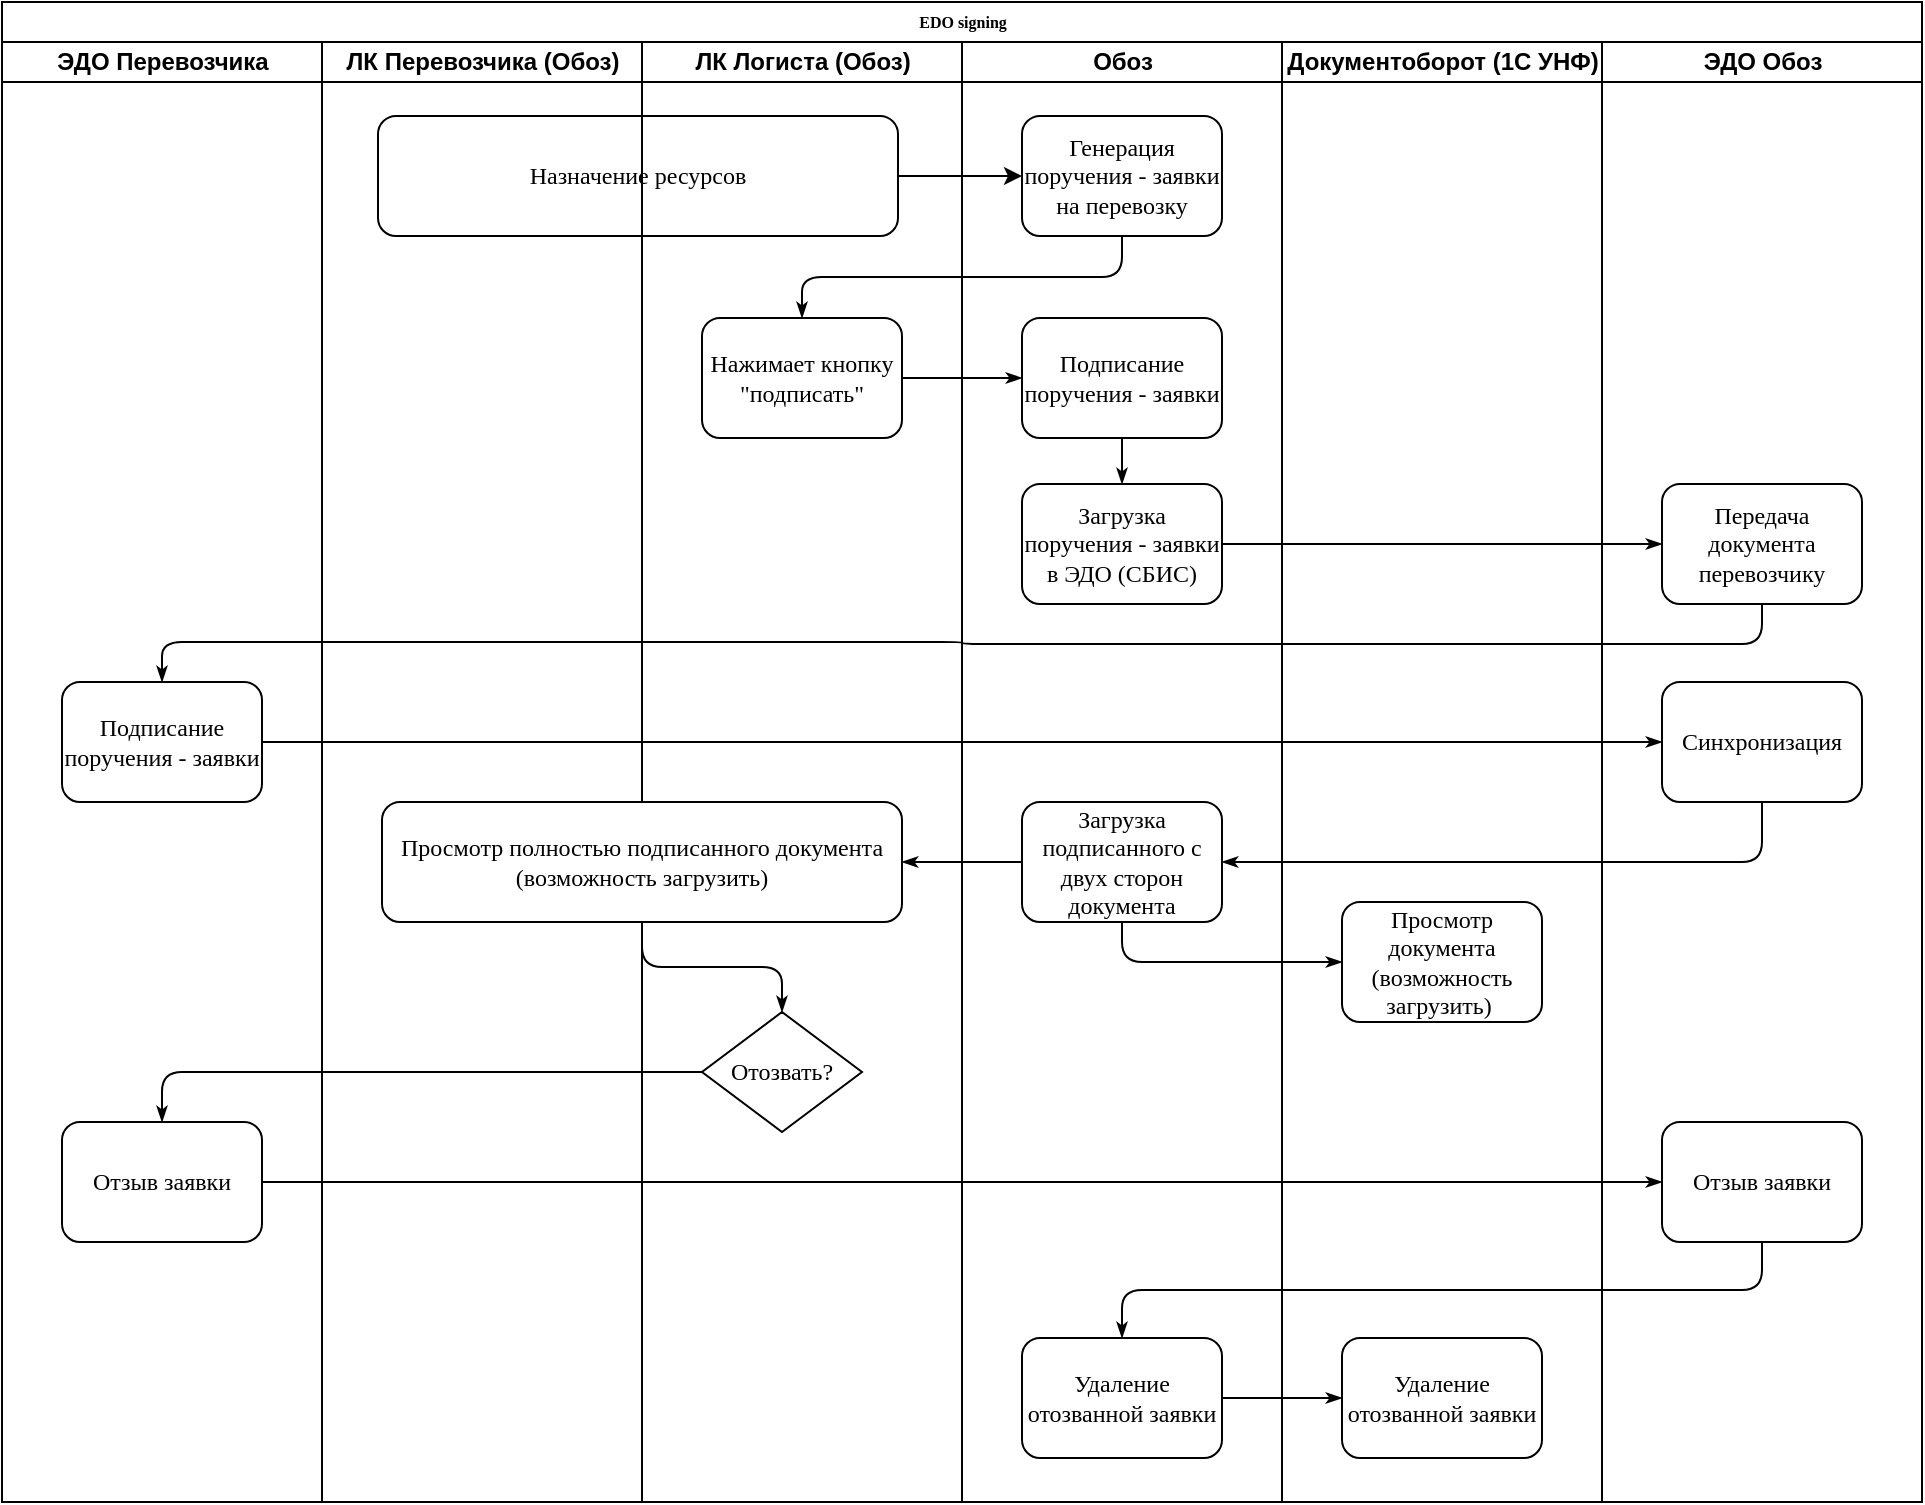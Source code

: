 <mxfile version="20.5.1" type="github" pages="3">
  <diagram name="orders_edo_signing" id="74e2e168-ea6b-b213-b513-2b3c1d86103e">
    <mxGraphModel dx="1296" dy="1577" grid="1" gridSize="10" guides="1" tooltips="1" connect="1" arrows="1" fold="1" page="1" pageScale="1" pageWidth="1169" pageHeight="827" background="none" math="0" shadow="0">
      <root>
        <mxCell id="0" />
        <mxCell id="1" parent="0" />
        <mxCell id="77e6c97f196da883-1" value="EDO signing" style="swimlane;html=1;childLayout=stackLayout;startSize=20;rounded=0;shadow=0;labelBackgroundColor=none;strokeWidth=1;fontFamily=Verdana;fontSize=8;align=center;" parent="1" vertex="1">
          <mxGeometry x="240" y="-80" width="960" height="750" as="geometry">
            <mxRectangle x="70" y="40" width="90" height="20" as="alternateBounds" />
          </mxGeometry>
        </mxCell>
        <mxCell id="77e6c97f196da883-2" value="ЭДО Перевозчика" style="swimlane;html=1;startSize=20;" parent="77e6c97f196da883-1" vertex="1">
          <mxGeometry y="20" width="160" height="730" as="geometry" />
        </mxCell>
        <mxCell id="vTkwh2unY7aWWMfsaFMg-10" value="&lt;span style=&quot;font-size: 12px;&quot;&gt;Подписание поручения - заявки&lt;/span&gt;" style="rounded=1;whiteSpace=wrap;html=1;shadow=0;labelBackgroundColor=none;strokeWidth=1;fontFamily=Verdana;fontSize=8;align=center;" vertex="1" parent="77e6c97f196da883-2">
          <mxGeometry x="30" y="320" width="100" height="60" as="geometry" />
        </mxCell>
        <mxCell id="vTkwh2unY7aWWMfsaFMg-17" value="&lt;span style=&quot;font-size: 12px;&quot;&gt;Отзыв заявки&lt;/span&gt;" style="rounded=1;whiteSpace=wrap;html=1;shadow=0;labelBackgroundColor=none;strokeWidth=1;fontFamily=Verdana;fontSize=8;align=center;" vertex="1" parent="77e6c97f196da883-2">
          <mxGeometry x="30" y="540" width="100" height="60" as="geometry" />
        </mxCell>
        <mxCell id="77e6c97f196da883-39" style="edgeStyle=orthogonalEdgeStyle;rounded=1;html=1;labelBackgroundColor=none;startArrow=none;startFill=0;startSize=5;endArrow=classicThin;endFill=1;endSize=5;jettySize=auto;orthogonalLoop=1;strokeWidth=1;fontFamily=Verdana;fontSize=8;exitX=1;exitY=0.5;exitDx=0;exitDy=0;entryX=0;entryY=0.5;entryDx=0;entryDy=0;" parent="77e6c97f196da883-1" source="vTkwh2unY7aWWMfsaFMg-10" target="77e6c97f196da883-21" edge="1">
          <mxGeometry relative="1" as="geometry" />
        </mxCell>
        <mxCell id="77e6c97f196da883-3" value="ЛК Перевозчика (Обоз)" style="swimlane;html=1;startSize=20;" parent="77e6c97f196da883-1" vertex="1">
          <mxGeometry x="160" y="20" width="160" height="730" as="geometry" />
        </mxCell>
        <mxCell id="77e6c97f196da883-11" value="&lt;font style=&quot;font-size: 12px;&quot;&gt;Назначение ресурсов&lt;/font&gt;" style="rounded=1;whiteSpace=wrap;html=1;shadow=0;labelBackgroundColor=none;strokeWidth=1;fontFamily=Verdana;fontSize=8;align=center;" parent="77e6c97f196da883-3" vertex="1">
          <mxGeometry x="28" y="37" width="260" height="60" as="geometry" />
        </mxCell>
        <mxCell id="77e6c97f196da883-4" value="ЛК Логиста (Обоз)" style="swimlane;html=1;startSize=20;" parent="77e6c97f196da883-1" vertex="1">
          <mxGeometry x="320" y="20" width="160" height="730" as="geometry" />
        </mxCell>
        <mxCell id="vTkwh2unY7aWWMfsaFMg-4" value="&lt;span style=&quot;font-size: 12px;&quot;&gt;Нажимает кнопку &quot;подписать&quot;&lt;/span&gt;" style="rounded=1;whiteSpace=wrap;html=1;shadow=0;labelBackgroundColor=none;strokeWidth=1;fontFamily=Verdana;fontSize=8;align=center;" vertex="1" parent="77e6c97f196da883-4">
          <mxGeometry x="30" y="138" width="100" height="60" as="geometry" />
        </mxCell>
        <mxCell id="vTkwh2unY7aWWMfsaFMg-14" value="&lt;font style=&quot;font-size: 12px;&quot;&gt;Просмотр полностью подписанного документа (возможность загрузить)&lt;/font&gt;" style="rounded=1;whiteSpace=wrap;html=1;shadow=0;labelBackgroundColor=none;strokeWidth=1;fontFamily=Verdana;fontSize=8;align=center;" vertex="1" parent="77e6c97f196da883-4">
          <mxGeometry x="-130" y="380" width="260" height="60" as="geometry" />
        </mxCell>
        <mxCell id="77e6c97f196da883-20" value="&lt;font style=&quot;font-size: 12px;&quot;&gt;Отозвать?&lt;/font&gt;" style="rhombus;whiteSpace=wrap;html=1;rounded=0;shadow=0;labelBackgroundColor=none;strokeWidth=1;fontFamily=Verdana;fontSize=8;align=center;" parent="77e6c97f196da883-4" vertex="1">
          <mxGeometry x="30" y="485" width="80" height="60" as="geometry" />
        </mxCell>
        <mxCell id="77e6c97f196da883-36" style="edgeStyle=orthogonalEdgeStyle;rounded=1;html=1;labelBackgroundColor=none;startArrow=none;startFill=0;startSize=5;endArrow=classicThin;endFill=1;endSize=5;jettySize=auto;orthogonalLoop=1;strokeWidth=1;fontFamily=Verdana;fontSize=8" parent="77e6c97f196da883-4" source="vTkwh2unY7aWWMfsaFMg-14" target="77e6c97f196da883-20" edge="1">
          <mxGeometry relative="1" as="geometry">
            <mxPoint x="240.0" y="620" as="sourcePoint" />
          </mxGeometry>
        </mxCell>
        <mxCell id="77e6c97f196da883-5" value="Обоз" style="swimlane;html=1;startSize=20;" parent="77e6c97f196da883-1" vertex="1">
          <mxGeometry x="480" y="20" width="160" height="730" as="geometry" />
        </mxCell>
        <mxCell id="77e6c97f196da883-9" value="&lt;font style=&quot;font-size: 12px;&quot;&gt;Генерация поручения - заявки на перевозку&lt;/font&gt;" style="rounded=1;whiteSpace=wrap;html=1;shadow=0;labelBackgroundColor=none;strokeWidth=1;fontFamily=Verdana;fontSize=8;align=center;" parent="77e6c97f196da883-5" vertex="1">
          <mxGeometry x="30" y="37" width="100" height="60" as="geometry" />
        </mxCell>
        <mxCell id="vTkwh2unY7aWWMfsaFMg-7" value="&lt;span style=&quot;font-size: 12px;&quot;&gt;Подписание поручения - заявки&lt;/span&gt;" style="rounded=1;whiteSpace=wrap;html=1;shadow=0;labelBackgroundColor=none;strokeWidth=1;fontFamily=Verdana;fontSize=8;align=center;" vertex="1" parent="77e6c97f196da883-5">
          <mxGeometry x="30" y="138" width="100" height="60" as="geometry" />
        </mxCell>
        <mxCell id="vTkwh2unY7aWWMfsaFMg-8" value="&lt;span style=&quot;font-size: 12px;&quot;&gt;Загрузка поручения - заявки в ЭДО (СБИС)&lt;/span&gt;" style="rounded=1;whiteSpace=wrap;html=1;shadow=0;labelBackgroundColor=none;strokeWidth=1;fontFamily=Verdana;fontSize=8;align=center;" vertex="1" parent="77e6c97f196da883-5">
          <mxGeometry x="30" y="221" width="100" height="60" as="geometry" />
        </mxCell>
        <mxCell id="vTkwh2unY7aWWMfsaFMg-9" style="edgeStyle=orthogonalEdgeStyle;rounded=1;html=1;labelBackgroundColor=none;startArrow=none;startFill=0;startSize=5;endArrow=classicThin;endFill=1;endSize=5;jettySize=auto;orthogonalLoop=1;strokeWidth=1;fontFamily=Verdana;fontSize=8;entryX=0.5;entryY=0;entryDx=0;entryDy=0;exitX=0.5;exitY=1;exitDx=0;exitDy=0;" edge="1" parent="77e6c97f196da883-5" source="vTkwh2unY7aWWMfsaFMg-7" target="vTkwh2unY7aWWMfsaFMg-8">
          <mxGeometry relative="1" as="geometry">
            <mxPoint x="80" y="210" as="sourcePoint" />
            <mxPoint x="40" y="178" as="targetPoint" />
          </mxGeometry>
        </mxCell>
        <mxCell id="77e6c97f196da883-24" value="&lt;font style=&quot;font-size: 12px;&quot;&gt;Загрузка подписанного с двух сторон документа&lt;/font&gt;" style="rounded=1;whiteSpace=wrap;html=1;shadow=0;labelBackgroundColor=none;strokeWidth=1;fontFamily=Verdana;fontSize=8;align=center;" parent="77e6c97f196da883-5" vertex="1">
          <mxGeometry x="30" y="380" width="100" height="60" as="geometry" />
        </mxCell>
        <mxCell id="vTkwh2unY7aWWMfsaFMg-19" value="&lt;span style=&quot;font-size: 12px;&quot;&gt;Удаление отозванной заявки&lt;/span&gt;" style="rounded=1;whiteSpace=wrap;html=1;shadow=0;labelBackgroundColor=none;strokeWidth=1;fontFamily=Verdana;fontSize=8;align=center;" vertex="1" parent="77e6c97f196da883-5">
          <mxGeometry x="30" y="648" width="100" height="60" as="geometry" />
        </mxCell>
        <mxCell id="77e6c97f196da883-6" value="Документоборот (1С УНФ)" style="swimlane;html=1;startSize=20;" parent="77e6c97f196da883-1" vertex="1">
          <mxGeometry x="640" y="20" width="160" height="730" as="geometry" />
        </mxCell>
        <mxCell id="77e6c97f196da883-23" value="&lt;font style=&quot;font-size: 12px;&quot;&gt;Просмотр документа (возможность загрузить)&amp;nbsp;&lt;/font&gt;" style="rounded=1;whiteSpace=wrap;html=1;shadow=0;labelBackgroundColor=none;strokeWidth=1;fontFamily=Verdana;fontSize=8;align=center;" parent="77e6c97f196da883-6" vertex="1">
          <mxGeometry x="30" y="430" width="100" height="60" as="geometry" />
        </mxCell>
        <mxCell id="vTkwh2unY7aWWMfsaFMg-21" value="&lt;span style=&quot;font-size: 12px;&quot;&gt;Удаление отозванной заявки&lt;/span&gt;" style="rounded=1;whiteSpace=wrap;html=1;shadow=0;labelBackgroundColor=none;strokeWidth=1;fontFamily=Verdana;fontSize=8;align=center;" vertex="1" parent="77e6c97f196da883-6">
          <mxGeometry x="30" y="648" width="100" height="60" as="geometry" />
        </mxCell>
        <mxCell id="vTkwh2unY7aWWMfsaFMg-3" style="edgeStyle=orthogonalEdgeStyle;rounded=0;orthogonalLoop=1;jettySize=auto;html=1;exitX=1;exitY=0.5;exitDx=0;exitDy=0;entryX=0;entryY=0.5;entryDx=0;entryDy=0;fontSize=12;" edge="1" parent="77e6c97f196da883-1" source="77e6c97f196da883-11" target="77e6c97f196da883-9">
          <mxGeometry relative="1" as="geometry" />
        </mxCell>
        <mxCell id="77e6c97f196da883-29" style="edgeStyle=orthogonalEdgeStyle;rounded=1;html=1;labelBackgroundColor=none;startArrow=none;startFill=0;startSize=5;endArrow=classicThin;endFill=1;endSize=5;jettySize=auto;orthogonalLoop=1;strokeWidth=1;fontFamily=Verdana;fontSize=8;exitX=0.5;exitY=1;exitDx=0;exitDy=0;entryX=0.5;entryY=0;entryDx=0;entryDy=0;" parent="77e6c97f196da883-1" source="77e6c97f196da883-9" target="vTkwh2unY7aWWMfsaFMg-4" edge="1">
          <mxGeometry relative="1" as="geometry">
            <mxPoint x="400.048" y="235" as="sourcePoint" />
          </mxGeometry>
        </mxCell>
        <mxCell id="vTkwh2unY7aWWMfsaFMg-6" style="edgeStyle=orthogonalEdgeStyle;rounded=1;html=1;labelBackgroundColor=none;startArrow=none;startFill=0;startSize=5;endArrow=classicThin;endFill=1;endSize=5;jettySize=auto;orthogonalLoop=1;strokeWidth=1;fontFamily=Verdana;fontSize=8;exitX=1;exitY=0.5;exitDx=0;exitDy=0;entryX=0;entryY=0.5;entryDx=0;entryDy=0;" edge="1" parent="77e6c97f196da883-1" source="vTkwh2unY7aWWMfsaFMg-4" target="vTkwh2unY7aWWMfsaFMg-7">
          <mxGeometry relative="1" as="geometry">
            <mxPoint x="410" y="128" as="sourcePoint" />
            <mxPoint x="450" y="350" as="targetPoint" />
          </mxGeometry>
        </mxCell>
        <mxCell id="77e6c97f196da883-37" style="edgeStyle=orthogonalEdgeStyle;rounded=1;html=1;labelBackgroundColor=none;startArrow=none;startFill=0;startSize=5;endArrow=classicThin;endFill=1;endSize=5;jettySize=auto;orthogonalLoop=1;strokeWidth=1;fontFamily=Verdana;fontSize=8;exitX=1;exitY=0.5;exitDx=0;exitDy=0;entryX=0;entryY=0.5;entryDx=0;entryDy=0;" parent="77e6c97f196da883-1" source="vTkwh2unY7aWWMfsaFMg-8" target="vTkwh2unY7aWWMfsaFMg-5" edge="1">
          <mxGeometry relative="1" as="geometry">
            <mxPoint x="720.048" y="480" as="sourcePoint" />
          </mxGeometry>
        </mxCell>
        <mxCell id="77e6c97f196da883-38" style="edgeStyle=orthogonalEdgeStyle;rounded=1;html=1;labelBackgroundColor=none;startArrow=none;startFill=0;startSize=5;endArrow=classicThin;endFill=1;endSize=5;jettySize=auto;orthogonalLoop=1;strokeWidth=1;fontFamily=Verdana;fontSize=8;exitX=0.5;exitY=1;exitDx=0;exitDy=0;entryX=0.5;entryY=0;entryDx=0;entryDy=0;" parent="77e6c97f196da883-1" source="vTkwh2unY7aWWMfsaFMg-5" target="vTkwh2unY7aWWMfsaFMg-10" edge="1">
          <mxGeometry relative="1" as="geometry" />
        </mxCell>
        <mxCell id="77e6c97f196da883-40" style="edgeStyle=orthogonalEdgeStyle;rounded=1;html=1;labelBackgroundColor=none;startArrow=none;startFill=0;startSize=5;endArrow=classicThin;endFill=1;endSize=5;jettySize=auto;orthogonalLoop=1;strokeWidth=1;fontFamily=Verdana;fontSize=8;exitX=0.5;exitY=1;exitDx=0;exitDy=0;" parent="77e6c97f196da883-1" source="77e6c97f196da883-21" target="77e6c97f196da883-24" edge="1">
          <mxGeometry relative="1" as="geometry" />
        </mxCell>
        <mxCell id="vTkwh2unY7aWWMfsaFMg-13" style="edgeStyle=orthogonalEdgeStyle;rounded=1;html=1;labelBackgroundColor=none;startArrow=none;startFill=0;startSize=5;endArrow=classicThin;endFill=1;endSize=5;jettySize=auto;orthogonalLoop=1;strokeWidth=1;fontFamily=Verdana;fontSize=8;exitX=0.5;exitY=1;exitDx=0;exitDy=0;entryX=0;entryY=0.5;entryDx=0;entryDy=0;" edge="1" parent="77e6c97f196da883-1" source="77e6c97f196da883-24" target="77e6c97f196da883-23">
          <mxGeometry relative="1" as="geometry">
            <mxPoint x="890" y="410" as="sourcePoint" />
            <mxPoint x="620.0" y="440" as="targetPoint" />
          </mxGeometry>
        </mxCell>
        <mxCell id="vTkwh2unY7aWWMfsaFMg-15" style="edgeStyle=orthogonalEdgeStyle;rounded=1;html=1;labelBackgroundColor=none;startArrow=none;startFill=0;startSize=5;endArrow=classicThin;endFill=1;endSize=5;jettySize=auto;orthogonalLoop=1;strokeWidth=1;fontFamily=Verdana;fontSize=8;exitX=0;exitY=0.5;exitDx=0;exitDy=0;" edge="1" parent="77e6c97f196da883-1" source="77e6c97f196da883-24" target="vTkwh2unY7aWWMfsaFMg-14">
          <mxGeometry relative="1" as="geometry">
            <mxPoint x="570.0" y="470" as="sourcePoint" />
            <mxPoint x="680.0" y="490" as="targetPoint" />
          </mxGeometry>
        </mxCell>
        <mxCell id="77e6c97f196da883-7" value="ЭДО Обоз" style="swimlane;html=1;startSize=20;" parent="77e6c97f196da883-1" vertex="1">
          <mxGeometry x="800" y="20" width="160" height="730" as="geometry" />
        </mxCell>
        <mxCell id="vTkwh2unY7aWWMfsaFMg-5" value="&lt;span style=&quot;font-size: 12px;&quot;&gt;Передача документа перевозчику&lt;/span&gt;" style="rounded=1;whiteSpace=wrap;html=1;shadow=0;labelBackgroundColor=none;strokeWidth=1;fontFamily=Verdana;fontSize=8;align=center;" vertex="1" parent="77e6c97f196da883-7">
          <mxGeometry x="30" y="221" width="100" height="60" as="geometry" />
        </mxCell>
        <mxCell id="77e6c97f196da883-21" value="&lt;font style=&quot;font-size: 12px;&quot;&gt;Синхронизация&lt;/font&gt;" style="rounded=1;whiteSpace=wrap;html=1;shadow=0;labelBackgroundColor=none;strokeWidth=1;fontFamily=Verdana;fontSize=8;align=center;" parent="77e6c97f196da883-7" vertex="1">
          <mxGeometry x="30" y="320" width="100" height="60" as="geometry" />
        </mxCell>
        <mxCell id="vTkwh2unY7aWWMfsaFMg-16" value="&lt;span style=&quot;font-size: 12px;&quot;&gt;Отзыв заявки&lt;/span&gt;" style="rounded=1;whiteSpace=wrap;html=1;shadow=0;labelBackgroundColor=none;strokeWidth=1;fontFamily=Verdana;fontSize=8;align=center;" vertex="1" parent="77e6c97f196da883-7">
          <mxGeometry x="30" y="540" width="100" height="60" as="geometry" />
        </mxCell>
        <mxCell id="vTkwh2unY7aWWMfsaFMg-18" style="edgeStyle=orthogonalEdgeStyle;rounded=1;html=1;labelBackgroundColor=none;startArrow=none;startFill=0;startSize=5;endArrow=classicThin;endFill=1;endSize=5;jettySize=auto;orthogonalLoop=1;strokeWidth=1;fontFamily=Verdana;fontSize=8;exitX=0;exitY=0.5;exitDx=0;exitDy=0;entryX=0.5;entryY=0;entryDx=0;entryDy=0;" edge="1" parent="77e6c97f196da883-1" source="77e6c97f196da883-20" target="vTkwh2unY7aWWMfsaFMg-17">
          <mxGeometry relative="1" as="geometry">
            <mxPoint x="570.0" y="470" as="sourcePoint" />
            <mxPoint x="680.0" y="490" as="targetPoint" />
          </mxGeometry>
        </mxCell>
        <mxCell id="vTkwh2unY7aWWMfsaFMg-22" style="edgeStyle=orthogonalEdgeStyle;rounded=1;html=1;labelBackgroundColor=none;startArrow=none;startFill=0;startSize=5;endArrow=classicThin;endFill=1;endSize=5;jettySize=auto;orthogonalLoop=1;strokeWidth=1;fontFamily=Verdana;fontSize=8;exitX=1;exitY=0.5;exitDx=0;exitDy=0;entryX=0;entryY=0.5;entryDx=0;entryDy=0;" edge="1" parent="77e6c97f196da883-1" source="vTkwh2unY7aWWMfsaFMg-17" target="vTkwh2unY7aWWMfsaFMg-16">
          <mxGeometry relative="1" as="geometry">
            <mxPoint x="360.0" y="545" as="sourcePoint" />
            <mxPoint x="90" y="570" as="targetPoint" />
          </mxGeometry>
        </mxCell>
        <mxCell id="vTkwh2unY7aWWMfsaFMg-23" style="edgeStyle=orthogonalEdgeStyle;rounded=1;html=1;labelBackgroundColor=none;startArrow=none;startFill=0;startSize=5;endArrow=classicThin;endFill=1;endSize=5;jettySize=auto;orthogonalLoop=1;strokeWidth=1;fontFamily=Verdana;fontSize=8;exitX=0.5;exitY=1;exitDx=0;exitDy=0;entryX=0.5;entryY=0;entryDx=0;entryDy=0;" edge="1" parent="77e6c97f196da883-1" source="vTkwh2unY7aWWMfsaFMg-16" target="vTkwh2unY7aWWMfsaFMg-19">
          <mxGeometry relative="1" as="geometry">
            <mxPoint x="570.0" y="470" as="sourcePoint" />
            <mxPoint x="680.0" y="490" as="targetPoint" />
          </mxGeometry>
        </mxCell>
        <mxCell id="vTkwh2unY7aWWMfsaFMg-24" style="edgeStyle=orthogonalEdgeStyle;rounded=1;html=1;labelBackgroundColor=none;startArrow=none;startFill=0;startSize=5;endArrow=classicThin;endFill=1;endSize=5;jettySize=auto;orthogonalLoop=1;strokeWidth=1;fontFamily=Verdana;fontSize=8;exitX=1;exitY=0.5;exitDx=0;exitDy=0;entryX=0;entryY=0.5;entryDx=0;entryDy=0;" edge="1" parent="77e6c97f196da883-1" source="vTkwh2unY7aWWMfsaFMg-19" target="vTkwh2unY7aWWMfsaFMg-21">
          <mxGeometry relative="1" as="geometry">
            <mxPoint x="890" y="630" as="sourcePoint" />
            <mxPoint x="570.0" y="678" as="targetPoint" />
          </mxGeometry>
        </mxCell>
      </root>
    </mxGraphModel>
  </diagram>
  <diagram name="billing_edo_signing" id="Roi8DYaLlHc2xaYe0jnh">
    <mxGraphModel dx="1426" dy="1652" grid="1" gridSize="10" guides="1" tooltips="1" connect="1" arrows="1" fold="1" page="1" pageScale="1" pageWidth="1169" pageHeight="827" background="none" math="0" shadow="0">
      <root>
        <mxCell id="zLFdjvDLcjERJrfDTsvK-0" />
        <mxCell id="zLFdjvDLcjERJrfDTsvK-1" parent="zLFdjvDLcjERJrfDTsvK-0" />
        <mxCell id="zLFdjvDLcjERJrfDTsvK-2" value="EDO signing" style="swimlane;html=1;childLayout=stackLayout;startSize=20;rounded=0;shadow=0;labelBackgroundColor=none;strokeWidth=1;fontFamily=Verdana;fontSize=8;align=center;" vertex="1" parent="zLFdjvDLcjERJrfDTsvK-1">
          <mxGeometry x="240" y="-80" width="960" height="750" as="geometry">
            <mxRectangle x="70" y="40" width="90" height="20" as="alternateBounds" />
          </mxGeometry>
        </mxCell>
        <mxCell id="zLFdjvDLcjERJrfDTsvK-3" value="ЭДО Перевозчика" style="swimlane;html=1;startSize=20;" vertex="1" parent="zLFdjvDLcjERJrfDTsvK-2">
          <mxGeometry y="20" width="160" height="730" as="geometry" />
        </mxCell>
        <mxCell id="zLFdjvDLcjERJrfDTsvK-4" value="&lt;span style=&quot;font-size: 12px;&quot;&gt;Подписание поручения - заявки&lt;/span&gt;" style="rounded=1;whiteSpace=wrap;html=1;shadow=0;labelBackgroundColor=none;strokeWidth=1;fontFamily=Verdana;fontSize=8;align=center;" vertex="1" parent="zLFdjvDLcjERJrfDTsvK-3">
          <mxGeometry x="30" y="320" width="100" height="60" as="geometry" />
        </mxCell>
        <mxCell id="zLFdjvDLcjERJrfDTsvK-5" value="&lt;span style=&quot;font-size: 12px;&quot;&gt;Отзыв заявки&lt;/span&gt;" style="rounded=1;whiteSpace=wrap;html=1;shadow=0;labelBackgroundColor=none;strokeWidth=1;fontFamily=Verdana;fontSize=8;align=center;" vertex="1" parent="zLFdjvDLcjERJrfDTsvK-3">
          <mxGeometry x="30" y="540" width="100" height="60" as="geometry" />
        </mxCell>
        <mxCell id="zLFdjvDLcjERJrfDTsvK-6" style="edgeStyle=orthogonalEdgeStyle;rounded=1;html=1;labelBackgroundColor=none;startArrow=none;startFill=0;startSize=5;endArrow=classicThin;endFill=1;endSize=5;jettySize=auto;orthogonalLoop=1;strokeWidth=1;fontFamily=Verdana;fontSize=8;exitX=1;exitY=0.5;exitDx=0;exitDy=0;entryX=0;entryY=0.5;entryDx=0;entryDy=0;" edge="1" parent="zLFdjvDLcjERJrfDTsvK-2" source="zLFdjvDLcjERJrfDTsvK-4" target="zLFdjvDLcjERJrfDTsvK-34">
          <mxGeometry relative="1" as="geometry" />
        </mxCell>
        <mxCell id="zLFdjvDLcjERJrfDTsvK-7" value="ЛК Перевозчика (Обоз)" style="swimlane;html=1;startSize=20;" vertex="1" parent="zLFdjvDLcjERJrfDTsvK-2">
          <mxGeometry x="160" y="20" width="160" height="730" as="geometry" />
        </mxCell>
        <mxCell id="zLFdjvDLcjERJrfDTsvK-9" value="ЛК Логиста (Обоз)" style="swimlane;html=1;startSize=20;" vertex="1" parent="zLFdjvDLcjERJrfDTsvK-2">
          <mxGeometry x="320" y="20" width="160" height="730" as="geometry" />
        </mxCell>
        <mxCell id="zLFdjvDLcjERJrfDTsvK-10" value="&lt;span style=&quot;font-size: 12px;&quot;&gt;Нажимает кнопку &quot;подписать&quot;&lt;/span&gt;" style="rounded=1;whiteSpace=wrap;html=1;shadow=0;labelBackgroundColor=none;strokeWidth=1;fontFamily=Verdana;fontSize=8;align=center;" vertex="1" parent="zLFdjvDLcjERJrfDTsvK-9">
          <mxGeometry x="30" y="138" width="100" height="60" as="geometry" />
        </mxCell>
        <mxCell id="zLFdjvDLcjERJrfDTsvK-11" value="&lt;font style=&quot;font-size: 12px;&quot;&gt;Просмотр полностью подписанного документа (возможность загрузить)&lt;/font&gt;" style="rounded=1;whiteSpace=wrap;html=1;shadow=0;labelBackgroundColor=none;strokeWidth=1;fontFamily=Verdana;fontSize=8;align=center;" vertex="1" parent="zLFdjvDLcjERJrfDTsvK-9">
          <mxGeometry x="-130" y="380" width="260" height="60" as="geometry" />
        </mxCell>
        <mxCell id="zLFdjvDLcjERJrfDTsvK-12" value="&lt;font style=&quot;font-size: 12px;&quot;&gt;Отозвать?&lt;/font&gt;" style="rhombus;whiteSpace=wrap;html=1;rounded=0;shadow=0;labelBackgroundColor=none;strokeWidth=1;fontFamily=Verdana;fontSize=8;align=center;" vertex="1" parent="zLFdjvDLcjERJrfDTsvK-9">
          <mxGeometry x="30" y="485" width="80" height="60" as="geometry" />
        </mxCell>
        <mxCell id="zLFdjvDLcjERJrfDTsvK-13" style="edgeStyle=orthogonalEdgeStyle;rounded=1;html=1;labelBackgroundColor=none;startArrow=none;startFill=0;startSize=5;endArrow=classicThin;endFill=1;endSize=5;jettySize=auto;orthogonalLoop=1;strokeWidth=1;fontFamily=Verdana;fontSize=8" edge="1" parent="zLFdjvDLcjERJrfDTsvK-9" source="zLFdjvDLcjERJrfDTsvK-11" target="zLFdjvDLcjERJrfDTsvK-12">
          <mxGeometry relative="1" as="geometry">
            <mxPoint x="240.0" y="620" as="sourcePoint" />
          </mxGeometry>
        </mxCell>
        <mxCell id="zLFdjvDLcjERJrfDTsvK-14" value="Обоз" style="swimlane;html=1;startSize=20;" vertex="1" parent="zLFdjvDLcjERJrfDTsvK-2">
          <mxGeometry x="480" y="20" width="160" height="730" as="geometry" />
        </mxCell>
        <mxCell id="zLFdjvDLcjERJrfDTsvK-15" value="&lt;font style=&quot;font-size: 12px;&quot;&gt;Генерация поручения - заявки на перевозку&lt;/font&gt;" style="rounded=1;whiteSpace=wrap;html=1;shadow=0;labelBackgroundColor=none;strokeWidth=1;fontFamily=Verdana;fontSize=8;align=center;" vertex="1" parent="zLFdjvDLcjERJrfDTsvK-14">
          <mxGeometry x="30" y="37" width="100" height="60" as="geometry" />
        </mxCell>
        <mxCell id="zLFdjvDLcjERJrfDTsvK-16" value="&lt;span style=&quot;font-size: 12px;&quot;&gt;Подписание поручения - заявки&lt;/span&gt;" style="rounded=1;whiteSpace=wrap;html=1;shadow=0;labelBackgroundColor=none;strokeWidth=1;fontFamily=Verdana;fontSize=8;align=center;" vertex="1" parent="zLFdjvDLcjERJrfDTsvK-14">
          <mxGeometry x="30" y="138" width="100" height="60" as="geometry" />
        </mxCell>
        <mxCell id="zLFdjvDLcjERJrfDTsvK-17" value="&lt;span style=&quot;font-size: 12px;&quot;&gt;Загрузка поручения - заявки в ЭДО (СБИС)&lt;/span&gt;" style="rounded=1;whiteSpace=wrap;html=1;shadow=0;labelBackgroundColor=none;strokeWidth=1;fontFamily=Verdana;fontSize=8;align=center;" vertex="1" parent="zLFdjvDLcjERJrfDTsvK-14">
          <mxGeometry x="30" y="221" width="100" height="60" as="geometry" />
        </mxCell>
        <mxCell id="zLFdjvDLcjERJrfDTsvK-18" style="edgeStyle=orthogonalEdgeStyle;rounded=1;html=1;labelBackgroundColor=none;startArrow=none;startFill=0;startSize=5;endArrow=classicThin;endFill=1;endSize=5;jettySize=auto;orthogonalLoop=1;strokeWidth=1;fontFamily=Verdana;fontSize=8;entryX=0.5;entryY=0;entryDx=0;entryDy=0;exitX=0.5;exitY=1;exitDx=0;exitDy=0;" edge="1" parent="zLFdjvDLcjERJrfDTsvK-14" source="zLFdjvDLcjERJrfDTsvK-16" target="zLFdjvDLcjERJrfDTsvK-17">
          <mxGeometry relative="1" as="geometry">
            <mxPoint x="80" y="210" as="sourcePoint" />
            <mxPoint x="40" y="178" as="targetPoint" />
          </mxGeometry>
        </mxCell>
        <mxCell id="zLFdjvDLcjERJrfDTsvK-19" value="&lt;font style=&quot;font-size: 12px;&quot;&gt;Загрузка подписанного с двух сторон документа&lt;/font&gt;" style="rounded=1;whiteSpace=wrap;html=1;shadow=0;labelBackgroundColor=none;strokeWidth=1;fontFamily=Verdana;fontSize=8;align=center;" vertex="1" parent="zLFdjvDLcjERJrfDTsvK-14">
          <mxGeometry x="30" y="380" width="100" height="60" as="geometry" />
        </mxCell>
        <mxCell id="zLFdjvDLcjERJrfDTsvK-20" value="&lt;span style=&quot;font-size: 12px;&quot;&gt;Удаление отозванной заявки&lt;/span&gt;" style="rounded=1;whiteSpace=wrap;html=1;shadow=0;labelBackgroundColor=none;strokeWidth=1;fontFamily=Verdana;fontSize=8;align=center;" vertex="1" parent="zLFdjvDLcjERJrfDTsvK-14">
          <mxGeometry x="30" y="648" width="100" height="60" as="geometry" />
        </mxCell>
        <mxCell id="zLFdjvDLcjERJrfDTsvK-21" value="Документоборот (1С УНФ)" style="swimlane;html=1;startSize=20;" vertex="1" parent="zLFdjvDLcjERJrfDTsvK-2">
          <mxGeometry x="640" y="20" width="160" height="730" as="geometry" />
        </mxCell>
        <mxCell id="zLFdjvDLcjERJrfDTsvK-22" value="&lt;font style=&quot;font-size: 12px;&quot;&gt;Просмотр документа (возможность загрузить)&amp;nbsp;&lt;/font&gt;" style="rounded=1;whiteSpace=wrap;html=1;shadow=0;labelBackgroundColor=none;strokeWidth=1;fontFamily=Verdana;fontSize=8;align=center;" vertex="1" parent="zLFdjvDLcjERJrfDTsvK-21">
          <mxGeometry x="30" y="430" width="100" height="60" as="geometry" />
        </mxCell>
        <mxCell id="zLFdjvDLcjERJrfDTsvK-23" value="&lt;span style=&quot;font-size: 12px;&quot;&gt;Удаление отозванной заявки&lt;/span&gt;" style="rounded=1;whiteSpace=wrap;html=1;shadow=0;labelBackgroundColor=none;strokeWidth=1;fontFamily=Verdana;fontSize=8;align=center;" vertex="1" parent="zLFdjvDLcjERJrfDTsvK-21">
          <mxGeometry x="30" y="648" width="100" height="60" as="geometry" />
        </mxCell>
        <mxCell id="lW1GuK-YomCOsptx6bwo-1" value="&lt;span style=&quot;font-size: 12px;&quot;&gt;Отметка о комлекте и валидности ТСД&lt;/span&gt;" style="rounded=1;whiteSpace=wrap;html=1;shadow=0;labelBackgroundColor=none;strokeWidth=1;fontFamily=Verdana;fontSize=8;align=center;" vertex="1" parent="zLFdjvDLcjERJrfDTsvK-21">
          <mxGeometry x="30" y="37" width="100" height="60" as="geometry" />
        </mxCell>
        <mxCell id="zLFdjvDLcjERJrfDTsvK-25" style="edgeStyle=orthogonalEdgeStyle;rounded=1;html=1;labelBackgroundColor=none;startArrow=none;startFill=0;startSize=5;endArrow=classicThin;endFill=1;endSize=5;jettySize=auto;orthogonalLoop=1;strokeWidth=1;fontFamily=Verdana;fontSize=8;exitX=0.5;exitY=1;exitDx=0;exitDy=0;entryX=0.5;entryY=0;entryDx=0;entryDy=0;" edge="1" parent="zLFdjvDLcjERJrfDTsvK-2" source="zLFdjvDLcjERJrfDTsvK-15" target="zLFdjvDLcjERJrfDTsvK-10">
          <mxGeometry relative="1" as="geometry">
            <mxPoint x="400.048" y="235" as="sourcePoint" />
          </mxGeometry>
        </mxCell>
        <mxCell id="zLFdjvDLcjERJrfDTsvK-26" style="edgeStyle=orthogonalEdgeStyle;rounded=1;html=1;labelBackgroundColor=none;startArrow=none;startFill=0;startSize=5;endArrow=classicThin;endFill=1;endSize=5;jettySize=auto;orthogonalLoop=1;strokeWidth=1;fontFamily=Verdana;fontSize=8;exitX=1;exitY=0.5;exitDx=0;exitDy=0;entryX=0;entryY=0.5;entryDx=0;entryDy=0;" edge="1" parent="zLFdjvDLcjERJrfDTsvK-2" source="zLFdjvDLcjERJrfDTsvK-10" target="zLFdjvDLcjERJrfDTsvK-16">
          <mxGeometry relative="1" as="geometry">
            <mxPoint x="410" y="128" as="sourcePoint" />
            <mxPoint x="450" y="350" as="targetPoint" />
          </mxGeometry>
        </mxCell>
        <mxCell id="zLFdjvDLcjERJrfDTsvK-27" style="edgeStyle=orthogonalEdgeStyle;rounded=1;html=1;labelBackgroundColor=none;startArrow=none;startFill=0;startSize=5;endArrow=classicThin;endFill=1;endSize=5;jettySize=auto;orthogonalLoop=1;strokeWidth=1;fontFamily=Verdana;fontSize=8;exitX=1;exitY=0.5;exitDx=0;exitDy=0;entryX=0;entryY=0.5;entryDx=0;entryDy=0;" edge="1" parent="zLFdjvDLcjERJrfDTsvK-2" source="zLFdjvDLcjERJrfDTsvK-17" target="zLFdjvDLcjERJrfDTsvK-33">
          <mxGeometry relative="1" as="geometry">
            <mxPoint x="720.048" y="480" as="sourcePoint" />
          </mxGeometry>
        </mxCell>
        <mxCell id="zLFdjvDLcjERJrfDTsvK-28" style="edgeStyle=orthogonalEdgeStyle;rounded=1;html=1;labelBackgroundColor=none;startArrow=none;startFill=0;startSize=5;endArrow=classicThin;endFill=1;endSize=5;jettySize=auto;orthogonalLoop=1;strokeWidth=1;fontFamily=Verdana;fontSize=8;exitX=0.5;exitY=1;exitDx=0;exitDy=0;entryX=0.5;entryY=0;entryDx=0;entryDy=0;" edge="1" parent="zLFdjvDLcjERJrfDTsvK-2" source="zLFdjvDLcjERJrfDTsvK-33" target="zLFdjvDLcjERJrfDTsvK-4">
          <mxGeometry relative="1" as="geometry" />
        </mxCell>
        <mxCell id="zLFdjvDLcjERJrfDTsvK-29" style="edgeStyle=orthogonalEdgeStyle;rounded=1;html=1;labelBackgroundColor=none;startArrow=none;startFill=0;startSize=5;endArrow=classicThin;endFill=1;endSize=5;jettySize=auto;orthogonalLoop=1;strokeWidth=1;fontFamily=Verdana;fontSize=8;exitX=0.5;exitY=1;exitDx=0;exitDy=0;" edge="1" parent="zLFdjvDLcjERJrfDTsvK-2" source="zLFdjvDLcjERJrfDTsvK-34" target="zLFdjvDLcjERJrfDTsvK-19">
          <mxGeometry relative="1" as="geometry" />
        </mxCell>
        <mxCell id="zLFdjvDLcjERJrfDTsvK-30" style="edgeStyle=orthogonalEdgeStyle;rounded=1;html=1;labelBackgroundColor=none;startArrow=none;startFill=0;startSize=5;endArrow=classicThin;endFill=1;endSize=5;jettySize=auto;orthogonalLoop=1;strokeWidth=1;fontFamily=Verdana;fontSize=8;exitX=0.5;exitY=1;exitDx=0;exitDy=0;entryX=0;entryY=0.5;entryDx=0;entryDy=0;" edge="1" parent="zLFdjvDLcjERJrfDTsvK-2" source="zLFdjvDLcjERJrfDTsvK-19" target="zLFdjvDLcjERJrfDTsvK-22">
          <mxGeometry relative="1" as="geometry">
            <mxPoint x="890" y="410" as="sourcePoint" />
            <mxPoint x="620.0" y="440" as="targetPoint" />
          </mxGeometry>
        </mxCell>
        <mxCell id="zLFdjvDLcjERJrfDTsvK-31" style="edgeStyle=orthogonalEdgeStyle;rounded=1;html=1;labelBackgroundColor=none;startArrow=none;startFill=0;startSize=5;endArrow=classicThin;endFill=1;endSize=5;jettySize=auto;orthogonalLoop=1;strokeWidth=1;fontFamily=Verdana;fontSize=8;exitX=0;exitY=0.5;exitDx=0;exitDy=0;" edge="1" parent="zLFdjvDLcjERJrfDTsvK-2" source="zLFdjvDLcjERJrfDTsvK-19" target="zLFdjvDLcjERJrfDTsvK-11">
          <mxGeometry relative="1" as="geometry">
            <mxPoint x="570.0" y="470" as="sourcePoint" />
            <mxPoint x="680.0" y="490" as="targetPoint" />
          </mxGeometry>
        </mxCell>
        <mxCell id="zLFdjvDLcjERJrfDTsvK-32" value="ЭДО Обоз" style="swimlane;html=1;startSize=20;" vertex="1" parent="zLFdjvDLcjERJrfDTsvK-2">
          <mxGeometry x="800" y="20" width="160" height="730" as="geometry" />
        </mxCell>
        <mxCell id="zLFdjvDLcjERJrfDTsvK-33" value="&lt;span style=&quot;font-size: 12px;&quot;&gt;Передача документа перевозчику&lt;/span&gt;" style="rounded=1;whiteSpace=wrap;html=1;shadow=0;labelBackgroundColor=none;strokeWidth=1;fontFamily=Verdana;fontSize=8;align=center;" vertex="1" parent="zLFdjvDLcjERJrfDTsvK-32">
          <mxGeometry x="30" y="221" width="100" height="60" as="geometry" />
        </mxCell>
        <mxCell id="zLFdjvDLcjERJrfDTsvK-34" value="&lt;font style=&quot;font-size: 12px;&quot;&gt;Синхронизация&lt;/font&gt;" style="rounded=1;whiteSpace=wrap;html=1;shadow=0;labelBackgroundColor=none;strokeWidth=1;fontFamily=Verdana;fontSize=8;align=center;" vertex="1" parent="zLFdjvDLcjERJrfDTsvK-32">
          <mxGeometry x="30" y="320" width="100" height="60" as="geometry" />
        </mxCell>
        <mxCell id="zLFdjvDLcjERJrfDTsvK-35" value="&lt;span style=&quot;font-size: 12px;&quot;&gt;Отзыв заявки&lt;/span&gt;" style="rounded=1;whiteSpace=wrap;html=1;shadow=0;labelBackgroundColor=none;strokeWidth=1;fontFamily=Verdana;fontSize=8;align=center;" vertex="1" parent="zLFdjvDLcjERJrfDTsvK-32">
          <mxGeometry x="30" y="540" width="100" height="60" as="geometry" />
        </mxCell>
        <mxCell id="zLFdjvDLcjERJrfDTsvK-36" style="edgeStyle=orthogonalEdgeStyle;rounded=1;html=1;labelBackgroundColor=none;startArrow=none;startFill=0;startSize=5;endArrow=classicThin;endFill=1;endSize=5;jettySize=auto;orthogonalLoop=1;strokeWidth=1;fontFamily=Verdana;fontSize=8;exitX=0;exitY=0.5;exitDx=0;exitDy=0;entryX=0.5;entryY=0;entryDx=0;entryDy=0;" edge="1" parent="zLFdjvDLcjERJrfDTsvK-2" source="zLFdjvDLcjERJrfDTsvK-12" target="zLFdjvDLcjERJrfDTsvK-5">
          <mxGeometry relative="1" as="geometry">
            <mxPoint x="570.0" y="470" as="sourcePoint" />
            <mxPoint x="680.0" y="490" as="targetPoint" />
          </mxGeometry>
        </mxCell>
        <mxCell id="zLFdjvDLcjERJrfDTsvK-37" style="edgeStyle=orthogonalEdgeStyle;rounded=1;html=1;labelBackgroundColor=none;startArrow=none;startFill=0;startSize=5;endArrow=classicThin;endFill=1;endSize=5;jettySize=auto;orthogonalLoop=1;strokeWidth=1;fontFamily=Verdana;fontSize=8;exitX=1;exitY=0.5;exitDx=0;exitDy=0;entryX=0;entryY=0.5;entryDx=0;entryDy=0;" edge="1" parent="zLFdjvDLcjERJrfDTsvK-2" source="zLFdjvDLcjERJrfDTsvK-5" target="zLFdjvDLcjERJrfDTsvK-35">
          <mxGeometry relative="1" as="geometry">
            <mxPoint x="360.0" y="545" as="sourcePoint" />
            <mxPoint x="90" y="570" as="targetPoint" />
          </mxGeometry>
        </mxCell>
        <mxCell id="zLFdjvDLcjERJrfDTsvK-38" style="edgeStyle=orthogonalEdgeStyle;rounded=1;html=1;labelBackgroundColor=none;startArrow=none;startFill=0;startSize=5;endArrow=classicThin;endFill=1;endSize=5;jettySize=auto;orthogonalLoop=1;strokeWidth=1;fontFamily=Verdana;fontSize=8;exitX=0.5;exitY=1;exitDx=0;exitDy=0;entryX=0.5;entryY=0;entryDx=0;entryDy=0;" edge="1" parent="zLFdjvDLcjERJrfDTsvK-2" source="zLFdjvDLcjERJrfDTsvK-35" target="zLFdjvDLcjERJrfDTsvK-20">
          <mxGeometry relative="1" as="geometry">
            <mxPoint x="570.0" y="470" as="sourcePoint" />
            <mxPoint x="680.0" y="490" as="targetPoint" />
          </mxGeometry>
        </mxCell>
        <mxCell id="zLFdjvDLcjERJrfDTsvK-39" style="edgeStyle=orthogonalEdgeStyle;rounded=1;html=1;labelBackgroundColor=none;startArrow=none;startFill=0;startSize=5;endArrow=classicThin;endFill=1;endSize=5;jettySize=auto;orthogonalLoop=1;strokeWidth=1;fontFamily=Verdana;fontSize=8;exitX=1;exitY=0.5;exitDx=0;exitDy=0;entryX=0;entryY=0.5;entryDx=0;entryDy=0;" edge="1" parent="zLFdjvDLcjERJrfDTsvK-2" source="zLFdjvDLcjERJrfDTsvK-20" target="zLFdjvDLcjERJrfDTsvK-23">
          <mxGeometry relative="1" as="geometry">
            <mxPoint x="890" y="630" as="sourcePoint" />
            <mxPoint x="570.0" y="678" as="targetPoint" />
          </mxGeometry>
        </mxCell>
      </root>
    </mxGraphModel>
  </diagram>
  <diagram name="connection" id="qLhOa0uSGEPdHdig_1qz">
    <mxGraphModel dx="1426" dy="1652" grid="1" gridSize="10" guides="1" tooltips="1" connect="1" arrows="1" fold="1" page="1" pageScale="1" pageWidth="1169" pageHeight="827" background="none" math="0" shadow="0">
      <root>
        <mxCell id="VtodIQZo-vzemh34pdGO-0" />
        <mxCell id="VtodIQZo-vzemh34pdGO-1" parent="VtodIQZo-vzemh34pdGO-0" />
        <mxCell id="VtodIQZo-vzemh34pdGO-2" value="Oboz signing" style="swimlane;html=1;childLayout=stackLayout;startSize=20;rounded=0;shadow=0;labelBackgroundColor=none;strokeWidth=1;fontFamily=Verdana;fontSize=8;align=center;" vertex="1" parent="VtodIQZo-vzemh34pdGO-1">
          <mxGeometry x="240" y="-80" width="960" height="750" as="geometry">
            <mxRectangle x="70" y="40" width="90" height="20" as="alternateBounds" />
          </mxGeometry>
        </mxCell>
        <mxCell id="VtodIQZo-vzemh34pdGO-3" value="ЭДО Перевозчика" style="swimlane;html=1;startSize=20;" vertex="1" parent="VtodIQZo-vzemh34pdGO-2">
          <mxGeometry y="20" width="160" height="730" as="geometry" />
        </mxCell>
        <mxCell id="q-pmXXcQF-Mw7l4c5L50-1" value="&lt;span style=&quot;font-size: 12px;&quot;&gt;Перевозчик регистрируется в ЭДО и получает ID&lt;/span&gt;" style="rounded=1;whiteSpace=wrap;html=1;shadow=0;labelBackgroundColor=none;strokeWidth=1;fontFamily=Verdana;fontSize=8;align=center;" vertex="1" parent="VtodIQZo-vzemh34pdGO-3">
          <mxGeometry x="30" y="120" width="100" height="60" as="geometry" />
        </mxCell>
        <mxCell id="VtodIQZo-vzemh34pdGO-7" value="ЛК Перевозчика (Обоз)" style="swimlane;html=1;startSize=20;" vertex="1" parent="VtodIQZo-vzemh34pdGO-2">
          <mxGeometry x="160" y="20" width="160" height="730" as="geometry" />
        </mxCell>
        <mxCell id="q-pmXXcQF-Mw7l4c5L50-3" value="&lt;span style=&quot;font-size: 12px;&quot;&gt;Перевозчик регистрируется в Обоз&lt;/span&gt;" style="rounded=1;whiteSpace=wrap;html=1;shadow=0;labelBackgroundColor=none;strokeWidth=1;fontFamily=Verdana;fontSize=8;align=center;" vertex="1" parent="VtodIQZo-vzemh34pdGO-7">
          <mxGeometry x="30" y="40" width="100" height="60" as="geometry" />
        </mxCell>
        <mxCell id="VtodIQZo-vzemh34pdGO-9" value="ЛК Логиста (Обоз)" style="swimlane;html=1;startSize=20;" vertex="1" parent="VtodIQZo-vzemh34pdGO-2">
          <mxGeometry x="320" y="20" width="160" height="730" as="geometry" />
        </mxCell>
        <mxCell id="VtodIQZo-vzemh34pdGO-14" value="Обоз" style="swimlane;html=1;startSize=20;" vertex="1" parent="VtodIQZo-vzemh34pdGO-2">
          <mxGeometry x="480" y="20" width="160" height="730" as="geometry" />
        </mxCell>
        <mxCell id="q-pmXXcQF-Mw7l4c5L50-33" style="edgeStyle=orthogonalEdgeStyle;rounded=0;orthogonalLoop=1;jettySize=auto;html=1;exitX=0.5;exitY=1;exitDx=0;exitDy=0;entryX=0;entryY=0.5;entryDx=0;entryDy=0;strokeWidth=1;fontSize=12;" edge="1" parent="VtodIQZo-vzemh34pdGO-14" source="q-pmXXcQF-Mw7l4c5L50-2" target="q-pmXXcQF-Mw7l4c5L50-32">
          <mxGeometry relative="1" as="geometry">
            <Array as="points">
              <mxPoint x="80" y="280" />
              <mxPoint x="20" y="280" />
              <mxPoint x="20" y="410" />
            </Array>
          </mxGeometry>
        </mxCell>
        <mxCell id="q-pmXXcQF-Mw7l4c5L50-2" value="&lt;span style=&quot;font-size: 12px;&quot;&gt;Запрашивает ID по ИНН/КПП через API оператора&amp;nbsp;&lt;/span&gt;" style="rounded=1;whiteSpace=wrap;html=1;shadow=0;labelBackgroundColor=none;strokeWidth=1;fontFamily=Verdana;fontSize=8;align=center;" vertex="1" parent="VtodIQZo-vzemh34pdGO-14">
          <mxGeometry x="30" y="200" width="100" height="60" as="geometry" />
        </mxCell>
        <mxCell id="q-pmXXcQF-Mw7l4c5L50-5" value="&lt;span style=&quot;font-size: 12px;&quot;&gt;Сохраняет ID в профиле Контрагента&lt;/span&gt;" style="rounded=1;whiteSpace=wrap;html=1;shadow=0;labelBackgroundColor=none;strokeWidth=1;fontFamily=Verdana;fontSize=8;align=center;" vertex="1" parent="VtodIQZo-vzemh34pdGO-14">
          <mxGeometry x="30" y="550" width="100" height="60" as="geometry" />
        </mxCell>
        <mxCell id="q-pmXXcQF-Mw7l4c5L50-36" style="edgeStyle=orthogonalEdgeStyle;rounded=0;orthogonalLoop=1;jettySize=auto;html=1;exitX=0.5;exitY=1;exitDx=0;exitDy=0;entryX=1;entryY=0.5;entryDx=0;entryDy=0;strokeWidth=1;fontSize=12;" edge="1" parent="VtodIQZo-vzemh34pdGO-14" source="q-pmXXcQF-Mw7l4c5L50-21" target="q-pmXXcQF-Mw7l4c5L50-5">
          <mxGeometry relative="1" as="geometry">
            <Array as="points">
              <mxPoint x="80" y="370" />
              <mxPoint x="150" y="370" />
              <mxPoint x="150" y="580" />
            </Array>
          </mxGeometry>
        </mxCell>
        <mxCell id="q-pmXXcQF-Mw7l4c5L50-21" value="&lt;span style=&quot;font-size: 12px;&quot;&gt;Регистрирует Перевозчика в ЭДО КА&lt;/span&gt;" style="rounded=1;whiteSpace=wrap;html=1;shadow=0;labelBackgroundColor=none;strokeWidth=1;fontFamily=Verdana;fontSize=8;align=center;" vertex="1" parent="VtodIQZo-vzemh34pdGO-14">
          <mxGeometry x="30" y="300" width="100" height="60" as="geometry" />
        </mxCell>
        <mxCell id="q-pmXXcQF-Mw7l4c5L50-31" style="edgeStyle=orthogonalEdgeStyle;rounded=0;orthogonalLoop=1;jettySize=auto;html=1;exitX=0.5;exitY=1;exitDx=0;exitDy=0;entryX=0.5;entryY=0;entryDx=0;entryDy=0;strokeWidth=1;fontSize=12;" edge="1" parent="VtodIQZo-vzemh34pdGO-14" source="q-pmXXcQF-Mw7l4c5L50-23" target="VtodIQZo-vzemh34pdGO-12">
          <mxGeometry relative="1" as="geometry" />
        </mxCell>
        <mxCell id="q-pmXXcQF-Mw7l4c5L50-23" value="&lt;span style=&quot;font-size: 12px;&quot;&gt;Хотите использовать ЭДО &quot;Обоз&quot; ?&lt;/span&gt;" style="rounded=1;whiteSpace=wrap;html=1;shadow=0;labelBackgroundColor=none;strokeWidth=1;fontFamily=Verdana;fontSize=8;align=center;" vertex="1" parent="VtodIQZo-vzemh34pdGO-14">
          <mxGeometry x="30" y="40" width="100" height="60" as="geometry" />
        </mxCell>
        <mxCell id="q-pmXXcQF-Mw7l4c5L50-27" value="ДА" style="edgeStyle=orthogonalEdgeStyle;rounded=0;orthogonalLoop=1;jettySize=auto;html=1;exitX=1;exitY=0.5;exitDx=0;exitDy=0;entryX=1;entryY=0.5;entryDx=0;entryDy=0;strokeWidth=1;fontSize=12;" edge="1" parent="VtodIQZo-vzemh34pdGO-14" source="VtodIQZo-vzemh34pdGO-12" target="q-pmXXcQF-Mw7l4c5L50-21">
          <mxGeometry relative="1" as="geometry" />
        </mxCell>
        <mxCell id="VtodIQZo-vzemh34pdGO-12" value="&lt;font style=&quot;font-size: 12px;&quot;&gt;Да/Нет?&lt;/font&gt;" style="rhombus;whiteSpace=wrap;html=1;rounded=0;shadow=0;labelBackgroundColor=none;strokeWidth=1;fontFamily=Verdana;fontSize=8;align=center;" vertex="1" parent="VtodIQZo-vzemh34pdGO-14">
          <mxGeometry x="40" y="120" width="80" height="60" as="geometry" />
        </mxCell>
        <mxCell id="q-pmXXcQF-Mw7l4c5L50-35" style="edgeStyle=orthogonalEdgeStyle;rounded=0;orthogonalLoop=1;jettySize=auto;html=1;exitX=0.5;exitY=1;exitDx=0;exitDy=0;entryX=0.5;entryY=0;entryDx=0;entryDy=0;strokeWidth=1;fontSize=12;" edge="1" parent="VtodIQZo-vzemh34pdGO-14" source="q-pmXXcQF-Mw7l4c5L50-32" target="q-pmXXcQF-Mw7l4c5L50-34">
          <mxGeometry relative="1" as="geometry" />
        </mxCell>
        <mxCell id="q-pmXXcQF-Mw7l4c5L50-32" value="&lt;font style=&quot;font-size: 12px;&quot;&gt;Оператор КА?&lt;/font&gt;" style="rhombus;whiteSpace=wrap;html=1;rounded=0;shadow=0;labelBackgroundColor=none;strokeWidth=1;fontFamily=Verdana;fontSize=8;align=center;" vertex="1" parent="VtodIQZo-vzemh34pdGO-14">
          <mxGeometry x="40" y="380" width="80" height="60" as="geometry" />
        </mxCell>
        <mxCell id="q-pmXXcQF-Mw7l4c5L50-37" style="edgeStyle=orthogonalEdgeStyle;rounded=0;orthogonalLoop=1;jettySize=auto;html=1;exitX=0.5;exitY=1;exitDx=0;exitDy=0;entryX=0.5;entryY=0;entryDx=0;entryDy=0;strokeWidth=1;fontSize=12;" edge="1" parent="VtodIQZo-vzemh34pdGO-14" source="q-pmXXcQF-Mw7l4c5L50-34" target="q-pmXXcQF-Mw7l4c5L50-5">
          <mxGeometry relative="1" as="geometry" />
        </mxCell>
        <mxCell id="q-pmXXcQF-Mw7l4c5L50-34" value="&lt;span style=&quot;font-size: 12px;&quot;&gt;Запрос на настройку роуминга в КА по API&lt;/span&gt;" style="rounded=1;whiteSpace=wrap;html=1;shadow=0;labelBackgroundColor=none;strokeWidth=1;fontFamily=Verdana;fontSize=8;align=center;" vertex="1" parent="VtodIQZo-vzemh34pdGO-14">
          <mxGeometry x="30" y="460" width="100" height="60" as="geometry" />
        </mxCell>
        <mxCell id="VtodIQZo-vzemh34pdGO-21" value="Документоборот (1С УНФ)" style="swimlane;html=1;startSize=20;" vertex="1" parent="VtodIQZo-vzemh34pdGO-2">
          <mxGeometry x="640" y="20" width="160" height="730" as="geometry" />
        </mxCell>
        <mxCell id="VtodIQZo-vzemh34pdGO-32" value="ЭДО Обоз" style="swimlane;html=1;startSize=20;" vertex="1" parent="VtodIQZo-vzemh34pdGO-2">
          <mxGeometry x="800" y="20" width="160" height="730" as="geometry" />
        </mxCell>
        <mxCell id="q-pmXXcQF-Mw7l4c5L50-24" style="edgeStyle=orthogonalEdgeStyle;rounded=0;orthogonalLoop=1;jettySize=auto;html=1;exitX=0;exitY=0.5;exitDx=0;exitDy=0;entryX=1;entryY=0.5;entryDx=0;entryDy=0;strokeWidth=1;fontSize=12;" edge="1" parent="VtodIQZo-vzemh34pdGO-2" source="VtodIQZo-vzemh34pdGO-12" target="q-pmXXcQF-Mw7l4c5L50-1">
          <mxGeometry relative="1" as="geometry" />
        </mxCell>
        <mxCell id="q-pmXXcQF-Mw7l4c5L50-25" value="УЖЕ ЕСТЬ ЭДО" style="edgeLabel;html=1;align=center;verticalAlign=middle;resizable=0;points=[];fontSize=12;" vertex="1" connectable="0" parent="q-pmXXcQF-Mw7l4c5L50-24">
          <mxGeometry x="0.01" relative="1" as="geometry">
            <mxPoint as="offset" />
          </mxGeometry>
        </mxCell>
        <mxCell id="q-pmXXcQF-Mw7l4c5L50-26" style="edgeStyle=orthogonalEdgeStyle;rounded=0;orthogonalLoop=1;jettySize=auto;html=1;exitX=0.5;exitY=1;exitDx=0;exitDy=0;entryX=0;entryY=0.5;entryDx=0;entryDy=0;strokeWidth=1;fontSize=12;" edge="1" parent="VtodIQZo-vzemh34pdGO-2" source="q-pmXXcQF-Mw7l4c5L50-1" target="q-pmXXcQF-Mw7l4c5L50-2">
          <mxGeometry relative="1" as="geometry" />
        </mxCell>
        <mxCell id="q-pmXXcQF-Mw7l4c5L50-30" style="edgeStyle=orthogonalEdgeStyle;rounded=0;orthogonalLoop=1;jettySize=auto;html=1;exitX=1;exitY=0.5;exitDx=0;exitDy=0;strokeWidth=1;fontSize=12;" edge="1" parent="VtodIQZo-vzemh34pdGO-2" source="q-pmXXcQF-Mw7l4c5L50-3" target="q-pmXXcQF-Mw7l4c5L50-23">
          <mxGeometry relative="1" as="geometry" />
        </mxCell>
      </root>
    </mxGraphModel>
  </diagram>
</mxfile>

